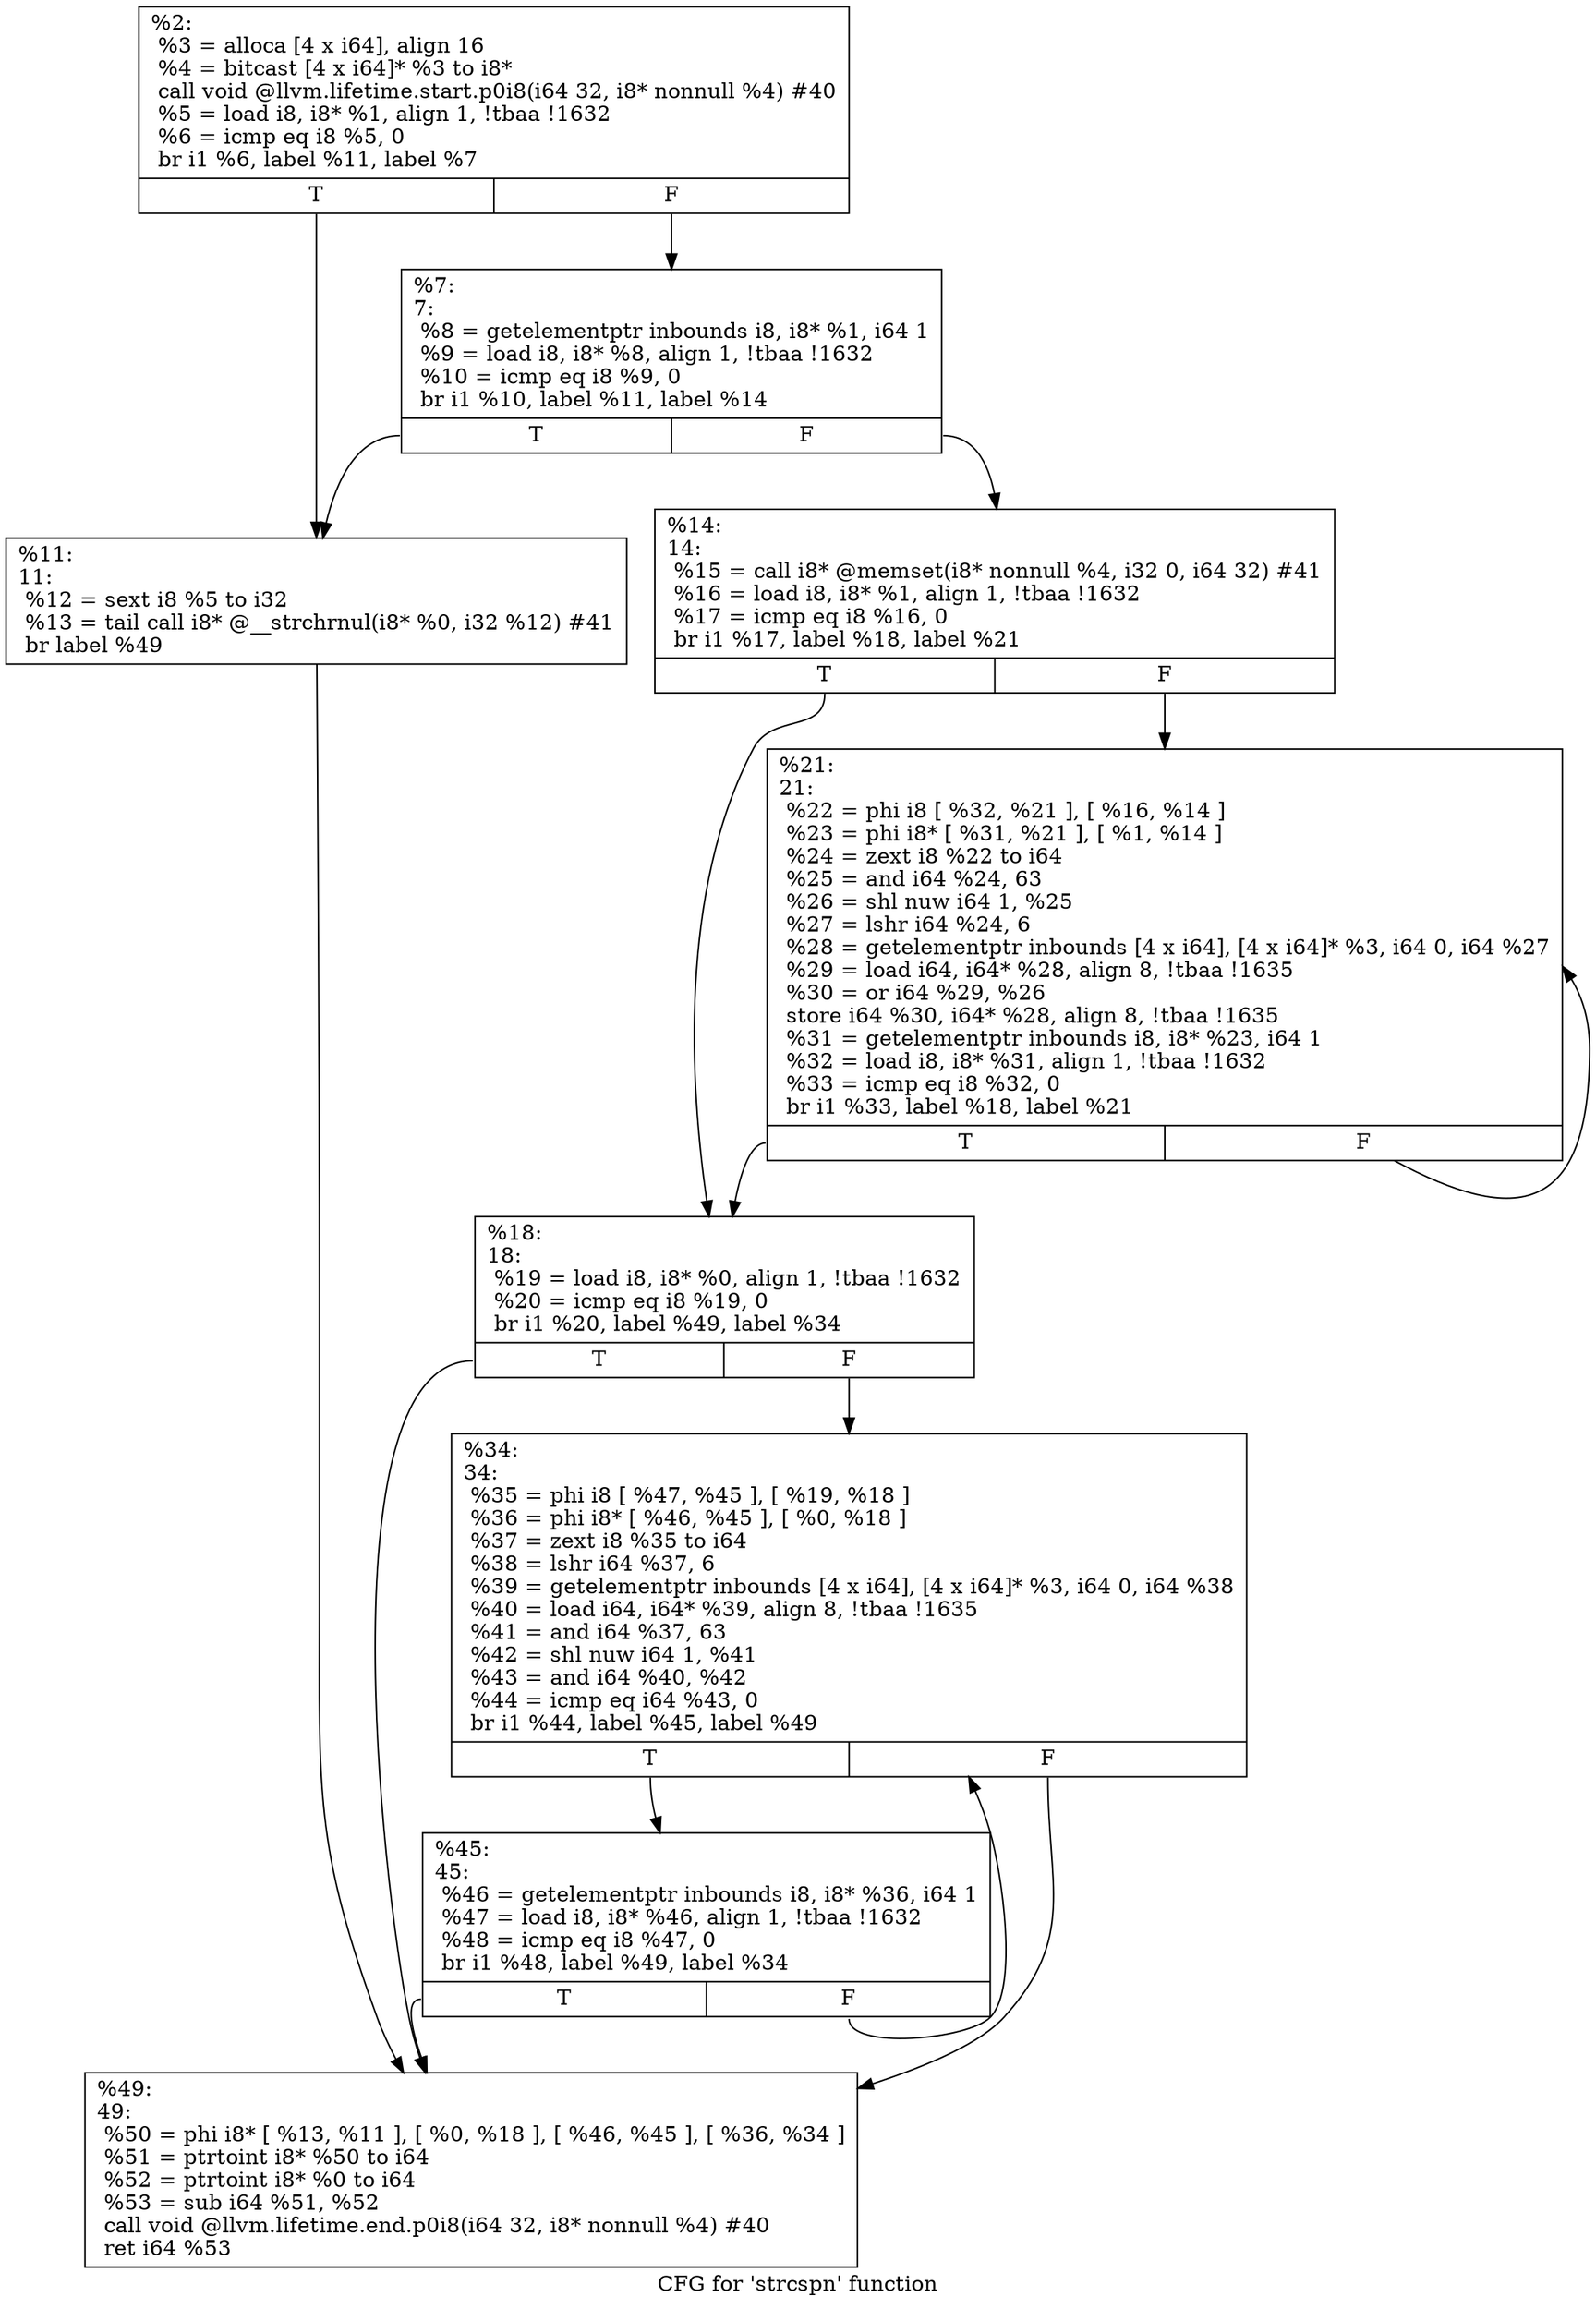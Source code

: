 digraph "CFG for 'strcspn' function" {
	label="CFG for 'strcspn' function";

	Node0x184eb80 [shape=record,label="{%2:\l  %3 = alloca [4 x i64], align 16\l  %4 = bitcast [4 x i64]* %3 to i8*\l  call void @llvm.lifetime.start.p0i8(i64 32, i8* nonnull %4) #40\l  %5 = load i8, i8* %1, align 1, !tbaa !1632\l  %6 = icmp eq i8 %5, 0\l  br i1 %6, label %11, label %7\l|{<s0>T|<s1>F}}"];
	Node0x184eb80:s0 -> Node0x184ec80;
	Node0x184eb80:s1 -> Node0x184ec30;
	Node0x184ec30 [shape=record,label="{%7:\l7:                                                \l  %8 = getelementptr inbounds i8, i8* %1, i64 1\l  %9 = load i8, i8* %8, align 1, !tbaa !1632\l  %10 = icmp eq i8 %9, 0\l  br i1 %10, label %11, label %14\l|{<s0>T|<s1>F}}"];
	Node0x184ec30:s0 -> Node0x184ec80;
	Node0x184ec30:s1 -> Node0x184ecd0;
	Node0x184ec80 [shape=record,label="{%11:\l11:                                               \l  %12 = sext i8 %5 to i32\l  %13 = tail call i8* @__strchrnul(i8* %0, i32 %12) #41\l  br label %49\l}"];
	Node0x184ec80 -> Node0x184ee60;
	Node0x184ecd0 [shape=record,label="{%14:\l14:                                               \l  %15 = call i8* @memset(i8* nonnull %4, i32 0, i64 32) #41\l  %16 = load i8, i8* %1, align 1, !tbaa !1632\l  %17 = icmp eq i8 %16, 0\l  br i1 %17, label %18, label %21\l|{<s0>T|<s1>F}}"];
	Node0x184ecd0:s0 -> Node0x184ed20;
	Node0x184ecd0:s1 -> Node0x184ed70;
	Node0x184ed20 [shape=record,label="{%18:\l18:                                               \l  %19 = load i8, i8* %0, align 1, !tbaa !1632\l  %20 = icmp eq i8 %19, 0\l  br i1 %20, label %49, label %34\l|{<s0>T|<s1>F}}"];
	Node0x184ed20:s0 -> Node0x184ee60;
	Node0x184ed20:s1 -> Node0x184edc0;
	Node0x184ed70 [shape=record,label="{%21:\l21:                                               \l  %22 = phi i8 [ %32, %21 ], [ %16, %14 ]\l  %23 = phi i8* [ %31, %21 ], [ %1, %14 ]\l  %24 = zext i8 %22 to i64\l  %25 = and i64 %24, 63\l  %26 = shl nuw i64 1, %25\l  %27 = lshr i64 %24, 6\l  %28 = getelementptr inbounds [4 x i64], [4 x i64]* %3, i64 0, i64 %27\l  %29 = load i64, i64* %28, align 8, !tbaa !1635\l  %30 = or i64 %29, %26\l  store i64 %30, i64* %28, align 8, !tbaa !1635\l  %31 = getelementptr inbounds i8, i8* %23, i64 1\l  %32 = load i8, i8* %31, align 1, !tbaa !1632\l  %33 = icmp eq i8 %32, 0\l  br i1 %33, label %18, label %21\l|{<s0>T|<s1>F}}"];
	Node0x184ed70:s0 -> Node0x184ed20;
	Node0x184ed70:s1 -> Node0x184ed70;
	Node0x184edc0 [shape=record,label="{%34:\l34:                                               \l  %35 = phi i8 [ %47, %45 ], [ %19, %18 ]\l  %36 = phi i8* [ %46, %45 ], [ %0, %18 ]\l  %37 = zext i8 %35 to i64\l  %38 = lshr i64 %37, 6\l  %39 = getelementptr inbounds [4 x i64], [4 x i64]* %3, i64 0, i64 %38\l  %40 = load i64, i64* %39, align 8, !tbaa !1635\l  %41 = and i64 %37, 63\l  %42 = shl nuw i64 1, %41\l  %43 = and i64 %40, %42\l  %44 = icmp eq i64 %43, 0\l  br i1 %44, label %45, label %49\l|{<s0>T|<s1>F}}"];
	Node0x184edc0:s0 -> Node0x184ee10;
	Node0x184edc0:s1 -> Node0x184ee60;
	Node0x184ee10 [shape=record,label="{%45:\l45:                                               \l  %46 = getelementptr inbounds i8, i8* %36, i64 1\l  %47 = load i8, i8* %46, align 1, !tbaa !1632\l  %48 = icmp eq i8 %47, 0\l  br i1 %48, label %49, label %34\l|{<s0>T|<s1>F}}"];
	Node0x184ee10:s0 -> Node0x184ee60;
	Node0x184ee10:s1 -> Node0x184edc0;
	Node0x184ee60 [shape=record,label="{%49:\l49:                                               \l  %50 = phi i8* [ %13, %11 ], [ %0, %18 ], [ %46, %45 ], [ %36, %34 ]\l  %51 = ptrtoint i8* %50 to i64\l  %52 = ptrtoint i8* %0 to i64\l  %53 = sub i64 %51, %52\l  call void @llvm.lifetime.end.p0i8(i64 32, i8* nonnull %4) #40\l  ret i64 %53\l}"];
}
